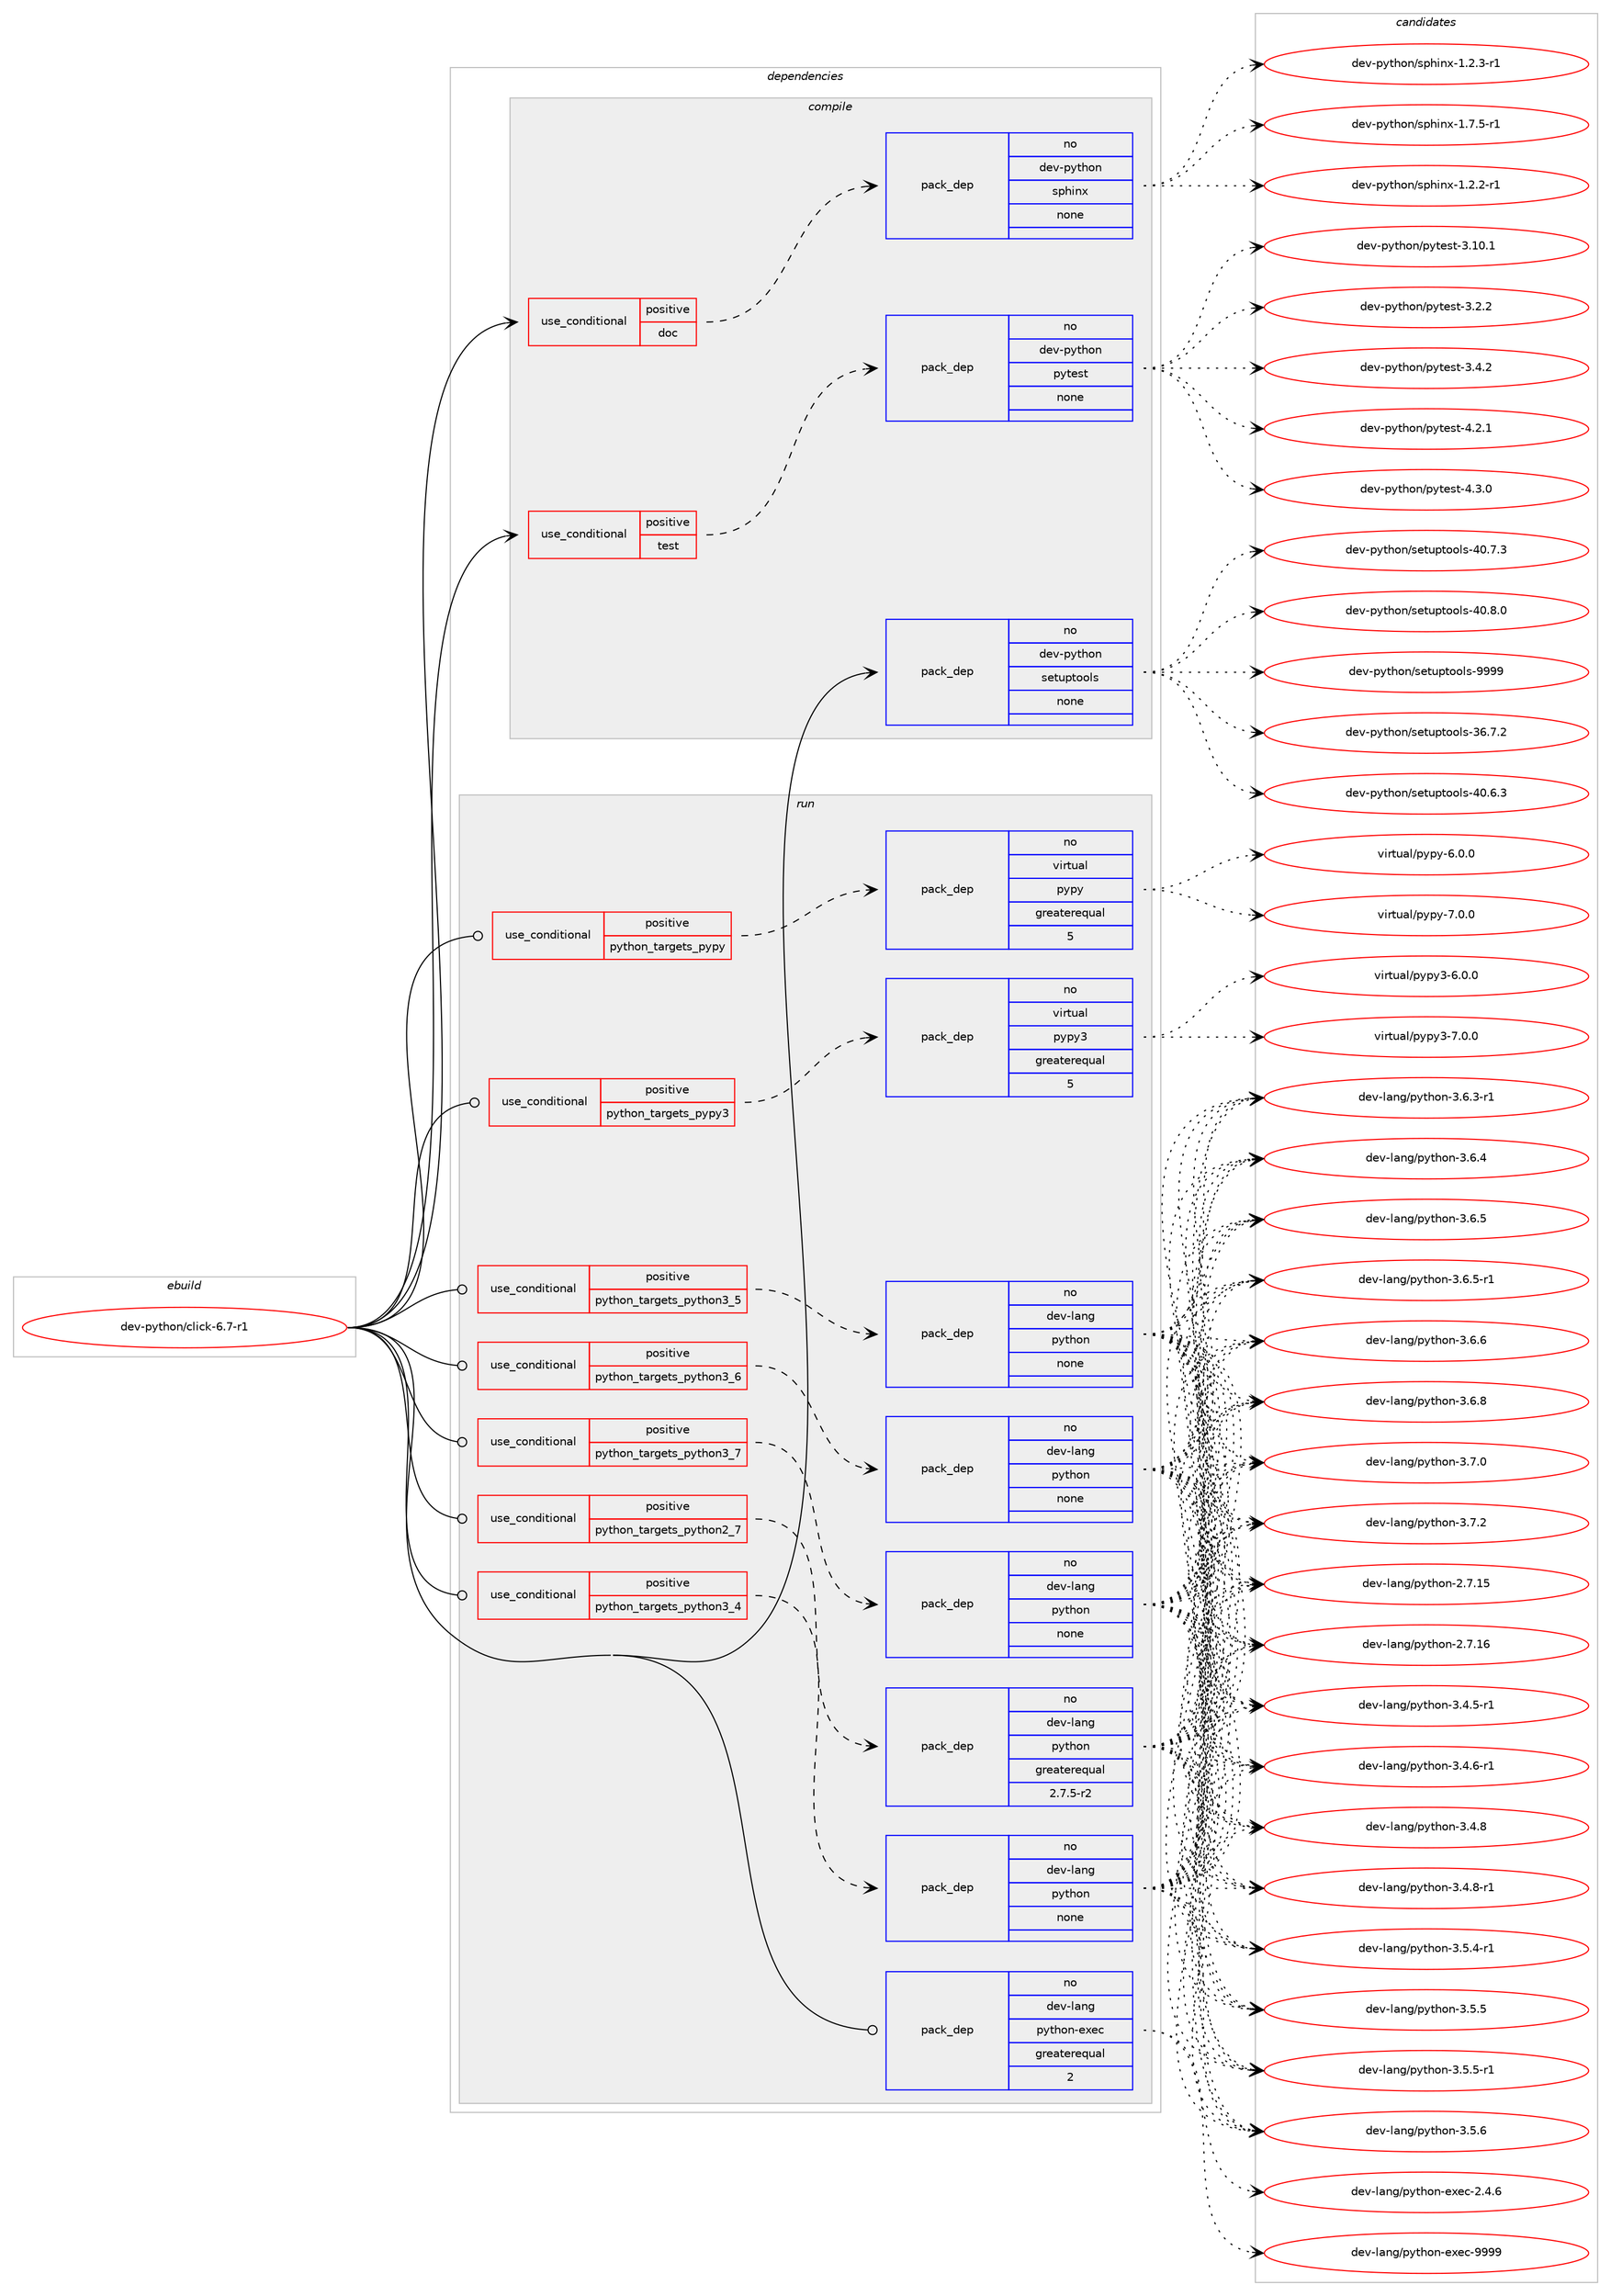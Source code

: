 digraph prolog {

# *************
# Graph options
# *************

newrank=true;
concentrate=true;
compound=true;
graph [rankdir=LR,fontname=Helvetica,fontsize=10,ranksep=1.5];#, ranksep=2.5, nodesep=0.2];
edge  [arrowhead=vee];
node  [fontname=Helvetica,fontsize=10];

# **********
# The ebuild
# **********

subgraph cluster_leftcol {
color=gray;
rank=same;
label=<<i>ebuild</i>>;
id [label="dev-python/click-6.7-r1", color=red, width=4, href="../dev-python/click-6.7-r1.svg"];
}

# ****************
# The dependencies
# ****************

subgraph cluster_midcol {
color=gray;
label=<<i>dependencies</i>>;
subgraph cluster_compile {
fillcolor="#eeeeee";
style=filled;
label=<<i>compile</i>>;
subgraph cond372418 {
dependency1403474 [label=<<TABLE BORDER="0" CELLBORDER="1" CELLSPACING="0" CELLPADDING="4"><TR><TD ROWSPAN="3" CELLPADDING="10">use_conditional</TD></TR><TR><TD>positive</TD></TR><TR><TD>doc</TD></TR></TABLE>>, shape=none, color=red];
subgraph pack1007821 {
dependency1403475 [label=<<TABLE BORDER="0" CELLBORDER="1" CELLSPACING="0" CELLPADDING="4" WIDTH="220"><TR><TD ROWSPAN="6" CELLPADDING="30">pack_dep</TD></TR><TR><TD WIDTH="110">no</TD></TR><TR><TD>dev-python</TD></TR><TR><TD>sphinx</TD></TR><TR><TD>none</TD></TR><TR><TD></TD></TR></TABLE>>, shape=none, color=blue];
}
dependency1403474:e -> dependency1403475:w [weight=20,style="dashed",arrowhead="vee"];
}
id:e -> dependency1403474:w [weight=20,style="solid",arrowhead="vee"];
subgraph cond372419 {
dependency1403476 [label=<<TABLE BORDER="0" CELLBORDER="1" CELLSPACING="0" CELLPADDING="4"><TR><TD ROWSPAN="3" CELLPADDING="10">use_conditional</TD></TR><TR><TD>positive</TD></TR><TR><TD>test</TD></TR></TABLE>>, shape=none, color=red];
subgraph pack1007822 {
dependency1403477 [label=<<TABLE BORDER="0" CELLBORDER="1" CELLSPACING="0" CELLPADDING="4" WIDTH="220"><TR><TD ROWSPAN="6" CELLPADDING="30">pack_dep</TD></TR><TR><TD WIDTH="110">no</TD></TR><TR><TD>dev-python</TD></TR><TR><TD>pytest</TD></TR><TR><TD>none</TD></TR><TR><TD></TD></TR></TABLE>>, shape=none, color=blue];
}
dependency1403476:e -> dependency1403477:w [weight=20,style="dashed",arrowhead="vee"];
}
id:e -> dependency1403476:w [weight=20,style="solid",arrowhead="vee"];
subgraph pack1007823 {
dependency1403478 [label=<<TABLE BORDER="0" CELLBORDER="1" CELLSPACING="0" CELLPADDING="4" WIDTH="220"><TR><TD ROWSPAN="6" CELLPADDING="30">pack_dep</TD></TR><TR><TD WIDTH="110">no</TD></TR><TR><TD>dev-python</TD></TR><TR><TD>setuptools</TD></TR><TR><TD>none</TD></TR><TR><TD></TD></TR></TABLE>>, shape=none, color=blue];
}
id:e -> dependency1403478:w [weight=20,style="solid",arrowhead="vee"];
}
subgraph cluster_compileandrun {
fillcolor="#eeeeee";
style=filled;
label=<<i>compile and run</i>>;
}
subgraph cluster_run {
fillcolor="#eeeeee";
style=filled;
label=<<i>run</i>>;
subgraph cond372420 {
dependency1403479 [label=<<TABLE BORDER="0" CELLBORDER="1" CELLSPACING="0" CELLPADDING="4"><TR><TD ROWSPAN="3" CELLPADDING="10">use_conditional</TD></TR><TR><TD>positive</TD></TR><TR><TD>python_targets_pypy</TD></TR></TABLE>>, shape=none, color=red];
subgraph pack1007824 {
dependency1403480 [label=<<TABLE BORDER="0" CELLBORDER="1" CELLSPACING="0" CELLPADDING="4" WIDTH="220"><TR><TD ROWSPAN="6" CELLPADDING="30">pack_dep</TD></TR><TR><TD WIDTH="110">no</TD></TR><TR><TD>virtual</TD></TR><TR><TD>pypy</TD></TR><TR><TD>greaterequal</TD></TR><TR><TD>5</TD></TR></TABLE>>, shape=none, color=blue];
}
dependency1403479:e -> dependency1403480:w [weight=20,style="dashed",arrowhead="vee"];
}
id:e -> dependency1403479:w [weight=20,style="solid",arrowhead="odot"];
subgraph cond372421 {
dependency1403481 [label=<<TABLE BORDER="0" CELLBORDER="1" CELLSPACING="0" CELLPADDING="4"><TR><TD ROWSPAN="3" CELLPADDING="10">use_conditional</TD></TR><TR><TD>positive</TD></TR><TR><TD>python_targets_pypy3</TD></TR></TABLE>>, shape=none, color=red];
subgraph pack1007825 {
dependency1403482 [label=<<TABLE BORDER="0" CELLBORDER="1" CELLSPACING="0" CELLPADDING="4" WIDTH="220"><TR><TD ROWSPAN="6" CELLPADDING="30">pack_dep</TD></TR><TR><TD WIDTH="110">no</TD></TR><TR><TD>virtual</TD></TR><TR><TD>pypy3</TD></TR><TR><TD>greaterequal</TD></TR><TR><TD>5</TD></TR></TABLE>>, shape=none, color=blue];
}
dependency1403481:e -> dependency1403482:w [weight=20,style="dashed",arrowhead="vee"];
}
id:e -> dependency1403481:w [weight=20,style="solid",arrowhead="odot"];
subgraph cond372422 {
dependency1403483 [label=<<TABLE BORDER="0" CELLBORDER="1" CELLSPACING="0" CELLPADDING="4"><TR><TD ROWSPAN="3" CELLPADDING="10">use_conditional</TD></TR><TR><TD>positive</TD></TR><TR><TD>python_targets_python2_7</TD></TR></TABLE>>, shape=none, color=red];
subgraph pack1007826 {
dependency1403484 [label=<<TABLE BORDER="0" CELLBORDER="1" CELLSPACING="0" CELLPADDING="4" WIDTH="220"><TR><TD ROWSPAN="6" CELLPADDING="30">pack_dep</TD></TR><TR><TD WIDTH="110">no</TD></TR><TR><TD>dev-lang</TD></TR><TR><TD>python</TD></TR><TR><TD>greaterequal</TD></TR><TR><TD>2.7.5-r2</TD></TR></TABLE>>, shape=none, color=blue];
}
dependency1403483:e -> dependency1403484:w [weight=20,style="dashed",arrowhead="vee"];
}
id:e -> dependency1403483:w [weight=20,style="solid",arrowhead="odot"];
subgraph cond372423 {
dependency1403485 [label=<<TABLE BORDER="0" CELLBORDER="1" CELLSPACING="0" CELLPADDING="4"><TR><TD ROWSPAN="3" CELLPADDING="10">use_conditional</TD></TR><TR><TD>positive</TD></TR><TR><TD>python_targets_python3_4</TD></TR></TABLE>>, shape=none, color=red];
subgraph pack1007827 {
dependency1403486 [label=<<TABLE BORDER="0" CELLBORDER="1" CELLSPACING="0" CELLPADDING="4" WIDTH="220"><TR><TD ROWSPAN="6" CELLPADDING="30">pack_dep</TD></TR><TR><TD WIDTH="110">no</TD></TR><TR><TD>dev-lang</TD></TR><TR><TD>python</TD></TR><TR><TD>none</TD></TR><TR><TD></TD></TR></TABLE>>, shape=none, color=blue];
}
dependency1403485:e -> dependency1403486:w [weight=20,style="dashed",arrowhead="vee"];
}
id:e -> dependency1403485:w [weight=20,style="solid",arrowhead="odot"];
subgraph cond372424 {
dependency1403487 [label=<<TABLE BORDER="0" CELLBORDER="1" CELLSPACING="0" CELLPADDING="4"><TR><TD ROWSPAN="3" CELLPADDING="10">use_conditional</TD></TR><TR><TD>positive</TD></TR><TR><TD>python_targets_python3_5</TD></TR></TABLE>>, shape=none, color=red];
subgraph pack1007828 {
dependency1403488 [label=<<TABLE BORDER="0" CELLBORDER="1" CELLSPACING="0" CELLPADDING="4" WIDTH="220"><TR><TD ROWSPAN="6" CELLPADDING="30">pack_dep</TD></TR><TR><TD WIDTH="110">no</TD></TR><TR><TD>dev-lang</TD></TR><TR><TD>python</TD></TR><TR><TD>none</TD></TR><TR><TD></TD></TR></TABLE>>, shape=none, color=blue];
}
dependency1403487:e -> dependency1403488:w [weight=20,style="dashed",arrowhead="vee"];
}
id:e -> dependency1403487:w [weight=20,style="solid",arrowhead="odot"];
subgraph cond372425 {
dependency1403489 [label=<<TABLE BORDER="0" CELLBORDER="1" CELLSPACING="0" CELLPADDING="4"><TR><TD ROWSPAN="3" CELLPADDING="10">use_conditional</TD></TR><TR><TD>positive</TD></TR><TR><TD>python_targets_python3_6</TD></TR></TABLE>>, shape=none, color=red];
subgraph pack1007829 {
dependency1403490 [label=<<TABLE BORDER="0" CELLBORDER="1" CELLSPACING="0" CELLPADDING="4" WIDTH="220"><TR><TD ROWSPAN="6" CELLPADDING="30">pack_dep</TD></TR><TR><TD WIDTH="110">no</TD></TR><TR><TD>dev-lang</TD></TR><TR><TD>python</TD></TR><TR><TD>none</TD></TR><TR><TD></TD></TR></TABLE>>, shape=none, color=blue];
}
dependency1403489:e -> dependency1403490:w [weight=20,style="dashed",arrowhead="vee"];
}
id:e -> dependency1403489:w [weight=20,style="solid",arrowhead="odot"];
subgraph cond372426 {
dependency1403491 [label=<<TABLE BORDER="0" CELLBORDER="1" CELLSPACING="0" CELLPADDING="4"><TR><TD ROWSPAN="3" CELLPADDING="10">use_conditional</TD></TR><TR><TD>positive</TD></TR><TR><TD>python_targets_python3_7</TD></TR></TABLE>>, shape=none, color=red];
subgraph pack1007830 {
dependency1403492 [label=<<TABLE BORDER="0" CELLBORDER="1" CELLSPACING="0" CELLPADDING="4" WIDTH="220"><TR><TD ROWSPAN="6" CELLPADDING="30">pack_dep</TD></TR><TR><TD WIDTH="110">no</TD></TR><TR><TD>dev-lang</TD></TR><TR><TD>python</TD></TR><TR><TD>none</TD></TR><TR><TD></TD></TR></TABLE>>, shape=none, color=blue];
}
dependency1403491:e -> dependency1403492:w [weight=20,style="dashed",arrowhead="vee"];
}
id:e -> dependency1403491:w [weight=20,style="solid",arrowhead="odot"];
subgraph pack1007831 {
dependency1403493 [label=<<TABLE BORDER="0" CELLBORDER="1" CELLSPACING="0" CELLPADDING="4" WIDTH="220"><TR><TD ROWSPAN="6" CELLPADDING="30">pack_dep</TD></TR><TR><TD WIDTH="110">no</TD></TR><TR><TD>dev-lang</TD></TR><TR><TD>python-exec</TD></TR><TR><TD>greaterequal</TD></TR><TR><TD>2</TD></TR></TABLE>>, shape=none, color=blue];
}
id:e -> dependency1403493:w [weight=20,style="solid",arrowhead="odot"];
}
}

# **************
# The candidates
# **************

subgraph cluster_choices {
rank=same;
color=gray;
label=<<i>candidates</i>>;

subgraph choice1007821 {
color=black;
nodesep=1;
choice10010111845112121116104111110471151121041051101204549465046504511449 [label="dev-python/sphinx-1.2.2-r1", color=red, width=4,href="../dev-python/sphinx-1.2.2-r1.svg"];
choice10010111845112121116104111110471151121041051101204549465046514511449 [label="dev-python/sphinx-1.2.3-r1", color=red, width=4,href="../dev-python/sphinx-1.2.3-r1.svg"];
choice10010111845112121116104111110471151121041051101204549465546534511449 [label="dev-python/sphinx-1.7.5-r1", color=red, width=4,href="../dev-python/sphinx-1.7.5-r1.svg"];
dependency1403475:e -> choice10010111845112121116104111110471151121041051101204549465046504511449:w [style=dotted,weight="100"];
dependency1403475:e -> choice10010111845112121116104111110471151121041051101204549465046514511449:w [style=dotted,weight="100"];
dependency1403475:e -> choice10010111845112121116104111110471151121041051101204549465546534511449:w [style=dotted,weight="100"];
}
subgraph choice1007822 {
color=black;
nodesep=1;
choice100101118451121211161041111104711212111610111511645514649484649 [label="dev-python/pytest-3.10.1", color=red, width=4,href="../dev-python/pytest-3.10.1.svg"];
choice1001011184511212111610411111047112121116101115116455146504650 [label="dev-python/pytest-3.2.2", color=red, width=4,href="../dev-python/pytest-3.2.2.svg"];
choice1001011184511212111610411111047112121116101115116455146524650 [label="dev-python/pytest-3.4.2", color=red, width=4,href="../dev-python/pytest-3.4.2.svg"];
choice1001011184511212111610411111047112121116101115116455246504649 [label="dev-python/pytest-4.2.1", color=red, width=4,href="../dev-python/pytest-4.2.1.svg"];
choice1001011184511212111610411111047112121116101115116455246514648 [label="dev-python/pytest-4.3.0", color=red, width=4,href="../dev-python/pytest-4.3.0.svg"];
dependency1403477:e -> choice100101118451121211161041111104711212111610111511645514649484649:w [style=dotted,weight="100"];
dependency1403477:e -> choice1001011184511212111610411111047112121116101115116455146504650:w [style=dotted,weight="100"];
dependency1403477:e -> choice1001011184511212111610411111047112121116101115116455146524650:w [style=dotted,weight="100"];
dependency1403477:e -> choice1001011184511212111610411111047112121116101115116455246504649:w [style=dotted,weight="100"];
dependency1403477:e -> choice1001011184511212111610411111047112121116101115116455246514648:w [style=dotted,weight="100"];
}
subgraph choice1007823 {
color=black;
nodesep=1;
choice100101118451121211161041111104711510111611711211611111110811545515446554650 [label="dev-python/setuptools-36.7.2", color=red, width=4,href="../dev-python/setuptools-36.7.2.svg"];
choice100101118451121211161041111104711510111611711211611111110811545524846544651 [label="dev-python/setuptools-40.6.3", color=red, width=4,href="../dev-python/setuptools-40.6.3.svg"];
choice100101118451121211161041111104711510111611711211611111110811545524846554651 [label="dev-python/setuptools-40.7.3", color=red, width=4,href="../dev-python/setuptools-40.7.3.svg"];
choice100101118451121211161041111104711510111611711211611111110811545524846564648 [label="dev-python/setuptools-40.8.0", color=red, width=4,href="../dev-python/setuptools-40.8.0.svg"];
choice10010111845112121116104111110471151011161171121161111111081154557575757 [label="dev-python/setuptools-9999", color=red, width=4,href="../dev-python/setuptools-9999.svg"];
dependency1403478:e -> choice100101118451121211161041111104711510111611711211611111110811545515446554650:w [style=dotted,weight="100"];
dependency1403478:e -> choice100101118451121211161041111104711510111611711211611111110811545524846544651:w [style=dotted,weight="100"];
dependency1403478:e -> choice100101118451121211161041111104711510111611711211611111110811545524846554651:w [style=dotted,weight="100"];
dependency1403478:e -> choice100101118451121211161041111104711510111611711211611111110811545524846564648:w [style=dotted,weight="100"];
dependency1403478:e -> choice10010111845112121116104111110471151011161171121161111111081154557575757:w [style=dotted,weight="100"];
}
subgraph choice1007824 {
color=black;
nodesep=1;
choice1181051141161179710847112121112121455446484648 [label="virtual/pypy-6.0.0", color=red, width=4,href="../virtual/pypy-6.0.0.svg"];
choice1181051141161179710847112121112121455546484648 [label="virtual/pypy-7.0.0", color=red, width=4,href="../virtual/pypy-7.0.0.svg"];
dependency1403480:e -> choice1181051141161179710847112121112121455446484648:w [style=dotted,weight="100"];
dependency1403480:e -> choice1181051141161179710847112121112121455546484648:w [style=dotted,weight="100"];
}
subgraph choice1007825 {
color=black;
nodesep=1;
choice118105114116117971084711212111212151455446484648 [label="virtual/pypy3-6.0.0", color=red, width=4,href="../virtual/pypy3-6.0.0.svg"];
choice118105114116117971084711212111212151455546484648 [label="virtual/pypy3-7.0.0", color=red, width=4,href="../virtual/pypy3-7.0.0.svg"];
dependency1403482:e -> choice118105114116117971084711212111212151455446484648:w [style=dotted,weight="100"];
dependency1403482:e -> choice118105114116117971084711212111212151455546484648:w [style=dotted,weight="100"];
}
subgraph choice1007826 {
color=black;
nodesep=1;
choice10010111845108971101034711212111610411111045504655464953 [label="dev-lang/python-2.7.15", color=red, width=4,href="../dev-lang/python-2.7.15.svg"];
choice10010111845108971101034711212111610411111045504655464954 [label="dev-lang/python-2.7.16", color=red, width=4,href="../dev-lang/python-2.7.16.svg"];
choice1001011184510897110103471121211161041111104551465246534511449 [label="dev-lang/python-3.4.5-r1", color=red, width=4,href="../dev-lang/python-3.4.5-r1.svg"];
choice1001011184510897110103471121211161041111104551465246544511449 [label="dev-lang/python-3.4.6-r1", color=red, width=4,href="../dev-lang/python-3.4.6-r1.svg"];
choice100101118451089711010347112121116104111110455146524656 [label="dev-lang/python-3.4.8", color=red, width=4,href="../dev-lang/python-3.4.8.svg"];
choice1001011184510897110103471121211161041111104551465246564511449 [label="dev-lang/python-3.4.8-r1", color=red, width=4,href="../dev-lang/python-3.4.8-r1.svg"];
choice1001011184510897110103471121211161041111104551465346524511449 [label="dev-lang/python-3.5.4-r1", color=red, width=4,href="../dev-lang/python-3.5.4-r1.svg"];
choice100101118451089711010347112121116104111110455146534653 [label="dev-lang/python-3.5.5", color=red, width=4,href="../dev-lang/python-3.5.5.svg"];
choice1001011184510897110103471121211161041111104551465346534511449 [label="dev-lang/python-3.5.5-r1", color=red, width=4,href="../dev-lang/python-3.5.5-r1.svg"];
choice100101118451089711010347112121116104111110455146534654 [label="dev-lang/python-3.5.6", color=red, width=4,href="../dev-lang/python-3.5.6.svg"];
choice1001011184510897110103471121211161041111104551465446514511449 [label="dev-lang/python-3.6.3-r1", color=red, width=4,href="../dev-lang/python-3.6.3-r1.svg"];
choice100101118451089711010347112121116104111110455146544652 [label="dev-lang/python-3.6.4", color=red, width=4,href="../dev-lang/python-3.6.4.svg"];
choice100101118451089711010347112121116104111110455146544653 [label="dev-lang/python-3.6.5", color=red, width=4,href="../dev-lang/python-3.6.5.svg"];
choice1001011184510897110103471121211161041111104551465446534511449 [label="dev-lang/python-3.6.5-r1", color=red, width=4,href="../dev-lang/python-3.6.5-r1.svg"];
choice100101118451089711010347112121116104111110455146544654 [label="dev-lang/python-3.6.6", color=red, width=4,href="../dev-lang/python-3.6.6.svg"];
choice100101118451089711010347112121116104111110455146544656 [label="dev-lang/python-3.6.8", color=red, width=4,href="../dev-lang/python-3.6.8.svg"];
choice100101118451089711010347112121116104111110455146554648 [label="dev-lang/python-3.7.0", color=red, width=4,href="../dev-lang/python-3.7.0.svg"];
choice100101118451089711010347112121116104111110455146554650 [label="dev-lang/python-3.7.2", color=red, width=4,href="../dev-lang/python-3.7.2.svg"];
dependency1403484:e -> choice10010111845108971101034711212111610411111045504655464953:w [style=dotted,weight="100"];
dependency1403484:e -> choice10010111845108971101034711212111610411111045504655464954:w [style=dotted,weight="100"];
dependency1403484:e -> choice1001011184510897110103471121211161041111104551465246534511449:w [style=dotted,weight="100"];
dependency1403484:e -> choice1001011184510897110103471121211161041111104551465246544511449:w [style=dotted,weight="100"];
dependency1403484:e -> choice100101118451089711010347112121116104111110455146524656:w [style=dotted,weight="100"];
dependency1403484:e -> choice1001011184510897110103471121211161041111104551465246564511449:w [style=dotted,weight="100"];
dependency1403484:e -> choice1001011184510897110103471121211161041111104551465346524511449:w [style=dotted,weight="100"];
dependency1403484:e -> choice100101118451089711010347112121116104111110455146534653:w [style=dotted,weight="100"];
dependency1403484:e -> choice1001011184510897110103471121211161041111104551465346534511449:w [style=dotted,weight="100"];
dependency1403484:e -> choice100101118451089711010347112121116104111110455146534654:w [style=dotted,weight="100"];
dependency1403484:e -> choice1001011184510897110103471121211161041111104551465446514511449:w [style=dotted,weight="100"];
dependency1403484:e -> choice100101118451089711010347112121116104111110455146544652:w [style=dotted,weight="100"];
dependency1403484:e -> choice100101118451089711010347112121116104111110455146544653:w [style=dotted,weight="100"];
dependency1403484:e -> choice1001011184510897110103471121211161041111104551465446534511449:w [style=dotted,weight="100"];
dependency1403484:e -> choice100101118451089711010347112121116104111110455146544654:w [style=dotted,weight="100"];
dependency1403484:e -> choice100101118451089711010347112121116104111110455146544656:w [style=dotted,weight="100"];
dependency1403484:e -> choice100101118451089711010347112121116104111110455146554648:w [style=dotted,weight="100"];
dependency1403484:e -> choice100101118451089711010347112121116104111110455146554650:w [style=dotted,weight="100"];
}
subgraph choice1007827 {
color=black;
nodesep=1;
choice10010111845108971101034711212111610411111045504655464953 [label="dev-lang/python-2.7.15", color=red, width=4,href="../dev-lang/python-2.7.15.svg"];
choice10010111845108971101034711212111610411111045504655464954 [label="dev-lang/python-2.7.16", color=red, width=4,href="../dev-lang/python-2.7.16.svg"];
choice1001011184510897110103471121211161041111104551465246534511449 [label="dev-lang/python-3.4.5-r1", color=red, width=4,href="../dev-lang/python-3.4.5-r1.svg"];
choice1001011184510897110103471121211161041111104551465246544511449 [label="dev-lang/python-3.4.6-r1", color=red, width=4,href="../dev-lang/python-3.4.6-r1.svg"];
choice100101118451089711010347112121116104111110455146524656 [label="dev-lang/python-3.4.8", color=red, width=4,href="../dev-lang/python-3.4.8.svg"];
choice1001011184510897110103471121211161041111104551465246564511449 [label="dev-lang/python-3.4.8-r1", color=red, width=4,href="../dev-lang/python-3.4.8-r1.svg"];
choice1001011184510897110103471121211161041111104551465346524511449 [label="dev-lang/python-3.5.4-r1", color=red, width=4,href="../dev-lang/python-3.5.4-r1.svg"];
choice100101118451089711010347112121116104111110455146534653 [label="dev-lang/python-3.5.5", color=red, width=4,href="../dev-lang/python-3.5.5.svg"];
choice1001011184510897110103471121211161041111104551465346534511449 [label="dev-lang/python-3.5.5-r1", color=red, width=4,href="../dev-lang/python-3.5.5-r1.svg"];
choice100101118451089711010347112121116104111110455146534654 [label="dev-lang/python-3.5.6", color=red, width=4,href="../dev-lang/python-3.5.6.svg"];
choice1001011184510897110103471121211161041111104551465446514511449 [label="dev-lang/python-3.6.3-r1", color=red, width=4,href="../dev-lang/python-3.6.3-r1.svg"];
choice100101118451089711010347112121116104111110455146544652 [label="dev-lang/python-3.6.4", color=red, width=4,href="../dev-lang/python-3.6.4.svg"];
choice100101118451089711010347112121116104111110455146544653 [label="dev-lang/python-3.6.5", color=red, width=4,href="../dev-lang/python-3.6.5.svg"];
choice1001011184510897110103471121211161041111104551465446534511449 [label="dev-lang/python-3.6.5-r1", color=red, width=4,href="../dev-lang/python-3.6.5-r1.svg"];
choice100101118451089711010347112121116104111110455146544654 [label="dev-lang/python-3.6.6", color=red, width=4,href="../dev-lang/python-3.6.6.svg"];
choice100101118451089711010347112121116104111110455146544656 [label="dev-lang/python-3.6.8", color=red, width=4,href="../dev-lang/python-3.6.8.svg"];
choice100101118451089711010347112121116104111110455146554648 [label="dev-lang/python-3.7.0", color=red, width=4,href="../dev-lang/python-3.7.0.svg"];
choice100101118451089711010347112121116104111110455146554650 [label="dev-lang/python-3.7.2", color=red, width=4,href="../dev-lang/python-3.7.2.svg"];
dependency1403486:e -> choice10010111845108971101034711212111610411111045504655464953:w [style=dotted,weight="100"];
dependency1403486:e -> choice10010111845108971101034711212111610411111045504655464954:w [style=dotted,weight="100"];
dependency1403486:e -> choice1001011184510897110103471121211161041111104551465246534511449:w [style=dotted,weight="100"];
dependency1403486:e -> choice1001011184510897110103471121211161041111104551465246544511449:w [style=dotted,weight="100"];
dependency1403486:e -> choice100101118451089711010347112121116104111110455146524656:w [style=dotted,weight="100"];
dependency1403486:e -> choice1001011184510897110103471121211161041111104551465246564511449:w [style=dotted,weight="100"];
dependency1403486:e -> choice1001011184510897110103471121211161041111104551465346524511449:w [style=dotted,weight="100"];
dependency1403486:e -> choice100101118451089711010347112121116104111110455146534653:w [style=dotted,weight="100"];
dependency1403486:e -> choice1001011184510897110103471121211161041111104551465346534511449:w [style=dotted,weight="100"];
dependency1403486:e -> choice100101118451089711010347112121116104111110455146534654:w [style=dotted,weight="100"];
dependency1403486:e -> choice1001011184510897110103471121211161041111104551465446514511449:w [style=dotted,weight="100"];
dependency1403486:e -> choice100101118451089711010347112121116104111110455146544652:w [style=dotted,weight="100"];
dependency1403486:e -> choice100101118451089711010347112121116104111110455146544653:w [style=dotted,weight="100"];
dependency1403486:e -> choice1001011184510897110103471121211161041111104551465446534511449:w [style=dotted,weight="100"];
dependency1403486:e -> choice100101118451089711010347112121116104111110455146544654:w [style=dotted,weight="100"];
dependency1403486:e -> choice100101118451089711010347112121116104111110455146544656:w [style=dotted,weight="100"];
dependency1403486:e -> choice100101118451089711010347112121116104111110455146554648:w [style=dotted,weight="100"];
dependency1403486:e -> choice100101118451089711010347112121116104111110455146554650:w [style=dotted,weight="100"];
}
subgraph choice1007828 {
color=black;
nodesep=1;
choice10010111845108971101034711212111610411111045504655464953 [label="dev-lang/python-2.7.15", color=red, width=4,href="../dev-lang/python-2.7.15.svg"];
choice10010111845108971101034711212111610411111045504655464954 [label="dev-lang/python-2.7.16", color=red, width=4,href="../dev-lang/python-2.7.16.svg"];
choice1001011184510897110103471121211161041111104551465246534511449 [label="dev-lang/python-3.4.5-r1", color=red, width=4,href="../dev-lang/python-3.4.5-r1.svg"];
choice1001011184510897110103471121211161041111104551465246544511449 [label="dev-lang/python-3.4.6-r1", color=red, width=4,href="../dev-lang/python-3.4.6-r1.svg"];
choice100101118451089711010347112121116104111110455146524656 [label="dev-lang/python-3.4.8", color=red, width=4,href="../dev-lang/python-3.4.8.svg"];
choice1001011184510897110103471121211161041111104551465246564511449 [label="dev-lang/python-3.4.8-r1", color=red, width=4,href="../dev-lang/python-3.4.8-r1.svg"];
choice1001011184510897110103471121211161041111104551465346524511449 [label="dev-lang/python-3.5.4-r1", color=red, width=4,href="../dev-lang/python-3.5.4-r1.svg"];
choice100101118451089711010347112121116104111110455146534653 [label="dev-lang/python-3.5.5", color=red, width=4,href="../dev-lang/python-3.5.5.svg"];
choice1001011184510897110103471121211161041111104551465346534511449 [label="dev-lang/python-3.5.5-r1", color=red, width=4,href="../dev-lang/python-3.5.5-r1.svg"];
choice100101118451089711010347112121116104111110455146534654 [label="dev-lang/python-3.5.6", color=red, width=4,href="../dev-lang/python-3.5.6.svg"];
choice1001011184510897110103471121211161041111104551465446514511449 [label="dev-lang/python-3.6.3-r1", color=red, width=4,href="../dev-lang/python-3.6.3-r1.svg"];
choice100101118451089711010347112121116104111110455146544652 [label="dev-lang/python-3.6.4", color=red, width=4,href="../dev-lang/python-3.6.4.svg"];
choice100101118451089711010347112121116104111110455146544653 [label="dev-lang/python-3.6.5", color=red, width=4,href="../dev-lang/python-3.6.5.svg"];
choice1001011184510897110103471121211161041111104551465446534511449 [label="dev-lang/python-3.6.5-r1", color=red, width=4,href="../dev-lang/python-3.6.5-r1.svg"];
choice100101118451089711010347112121116104111110455146544654 [label="dev-lang/python-3.6.6", color=red, width=4,href="../dev-lang/python-3.6.6.svg"];
choice100101118451089711010347112121116104111110455146544656 [label="dev-lang/python-3.6.8", color=red, width=4,href="../dev-lang/python-3.6.8.svg"];
choice100101118451089711010347112121116104111110455146554648 [label="dev-lang/python-3.7.0", color=red, width=4,href="../dev-lang/python-3.7.0.svg"];
choice100101118451089711010347112121116104111110455146554650 [label="dev-lang/python-3.7.2", color=red, width=4,href="../dev-lang/python-3.7.2.svg"];
dependency1403488:e -> choice10010111845108971101034711212111610411111045504655464953:w [style=dotted,weight="100"];
dependency1403488:e -> choice10010111845108971101034711212111610411111045504655464954:w [style=dotted,weight="100"];
dependency1403488:e -> choice1001011184510897110103471121211161041111104551465246534511449:w [style=dotted,weight="100"];
dependency1403488:e -> choice1001011184510897110103471121211161041111104551465246544511449:w [style=dotted,weight="100"];
dependency1403488:e -> choice100101118451089711010347112121116104111110455146524656:w [style=dotted,weight="100"];
dependency1403488:e -> choice1001011184510897110103471121211161041111104551465246564511449:w [style=dotted,weight="100"];
dependency1403488:e -> choice1001011184510897110103471121211161041111104551465346524511449:w [style=dotted,weight="100"];
dependency1403488:e -> choice100101118451089711010347112121116104111110455146534653:w [style=dotted,weight="100"];
dependency1403488:e -> choice1001011184510897110103471121211161041111104551465346534511449:w [style=dotted,weight="100"];
dependency1403488:e -> choice100101118451089711010347112121116104111110455146534654:w [style=dotted,weight="100"];
dependency1403488:e -> choice1001011184510897110103471121211161041111104551465446514511449:w [style=dotted,weight="100"];
dependency1403488:e -> choice100101118451089711010347112121116104111110455146544652:w [style=dotted,weight="100"];
dependency1403488:e -> choice100101118451089711010347112121116104111110455146544653:w [style=dotted,weight="100"];
dependency1403488:e -> choice1001011184510897110103471121211161041111104551465446534511449:w [style=dotted,weight="100"];
dependency1403488:e -> choice100101118451089711010347112121116104111110455146544654:w [style=dotted,weight="100"];
dependency1403488:e -> choice100101118451089711010347112121116104111110455146544656:w [style=dotted,weight="100"];
dependency1403488:e -> choice100101118451089711010347112121116104111110455146554648:w [style=dotted,weight="100"];
dependency1403488:e -> choice100101118451089711010347112121116104111110455146554650:w [style=dotted,weight="100"];
}
subgraph choice1007829 {
color=black;
nodesep=1;
choice10010111845108971101034711212111610411111045504655464953 [label="dev-lang/python-2.7.15", color=red, width=4,href="../dev-lang/python-2.7.15.svg"];
choice10010111845108971101034711212111610411111045504655464954 [label="dev-lang/python-2.7.16", color=red, width=4,href="../dev-lang/python-2.7.16.svg"];
choice1001011184510897110103471121211161041111104551465246534511449 [label="dev-lang/python-3.4.5-r1", color=red, width=4,href="../dev-lang/python-3.4.5-r1.svg"];
choice1001011184510897110103471121211161041111104551465246544511449 [label="dev-lang/python-3.4.6-r1", color=red, width=4,href="../dev-lang/python-3.4.6-r1.svg"];
choice100101118451089711010347112121116104111110455146524656 [label="dev-lang/python-3.4.8", color=red, width=4,href="../dev-lang/python-3.4.8.svg"];
choice1001011184510897110103471121211161041111104551465246564511449 [label="dev-lang/python-3.4.8-r1", color=red, width=4,href="../dev-lang/python-3.4.8-r1.svg"];
choice1001011184510897110103471121211161041111104551465346524511449 [label="dev-lang/python-3.5.4-r1", color=red, width=4,href="../dev-lang/python-3.5.4-r1.svg"];
choice100101118451089711010347112121116104111110455146534653 [label="dev-lang/python-3.5.5", color=red, width=4,href="../dev-lang/python-3.5.5.svg"];
choice1001011184510897110103471121211161041111104551465346534511449 [label="dev-lang/python-3.5.5-r1", color=red, width=4,href="../dev-lang/python-3.5.5-r1.svg"];
choice100101118451089711010347112121116104111110455146534654 [label="dev-lang/python-3.5.6", color=red, width=4,href="../dev-lang/python-3.5.6.svg"];
choice1001011184510897110103471121211161041111104551465446514511449 [label="dev-lang/python-3.6.3-r1", color=red, width=4,href="../dev-lang/python-3.6.3-r1.svg"];
choice100101118451089711010347112121116104111110455146544652 [label="dev-lang/python-3.6.4", color=red, width=4,href="../dev-lang/python-3.6.4.svg"];
choice100101118451089711010347112121116104111110455146544653 [label="dev-lang/python-3.6.5", color=red, width=4,href="../dev-lang/python-3.6.5.svg"];
choice1001011184510897110103471121211161041111104551465446534511449 [label="dev-lang/python-3.6.5-r1", color=red, width=4,href="../dev-lang/python-3.6.5-r1.svg"];
choice100101118451089711010347112121116104111110455146544654 [label="dev-lang/python-3.6.6", color=red, width=4,href="../dev-lang/python-3.6.6.svg"];
choice100101118451089711010347112121116104111110455146544656 [label="dev-lang/python-3.6.8", color=red, width=4,href="../dev-lang/python-3.6.8.svg"];
choice100101118451089711010347112121116104111110455146554648 [label="dev-lang/python-3.7.0", color=red, width=4,href="../dev-lang/python-3.7.0.svg"];
choice100101118451089711010347112121116104111110455146554650 [label="dev-lang/python-3.7.2", color=red, width=4,href="../dev-lang/python-3.7.2.svg"];
dependency1403490:e -> choice10010111845108971101034711212111610411111045504655464953:w [style=dotted,weight="100"];
dependency1403490:e -> choice10010111845108971101034711212111610411111045504655464954:w [style=dotted,weight="100"];
dependency1403490:e -> choice1001011184510897110103471121211161041111104551465246534511449:w [style=dotted,weight="100"];
dependency1403490:e -> choice1001011184510897110103471121211161041111104551465246544511449:w [style=dotted,weight="100"];
dependency1403490:e -> choice100101118451089711010347112121116104111110455146524656:w [style=dotted,weight="100"];
dependency1403490:e -> choice1001011184510897110103471121211161041111104551465246564511449:w [style=dotted,weight="100"];
dependency1403490:e -> choice1001011184510897110103471121211161041111104551465346524511449:w [style=dotted,weight="100"];
dependency1403490:e -> choice100101118451089711010347112121116104111110455146534653:w [style=dotted,weight="100"];
dependency1403490:e -> choice1001011184510897110103471121211161041111104551465346534511449:w [style=dotted,weight="100"];
dependency1403490:e -> choice100101118451089711010347112121116104111110455146534654:w [style=dotted,weight="100"];
dependency1403490:e -> choice1001011184510897110103471121211161041111104551465446514511449:w [style=dotted,weight="100"];
dependency1403490:e -> choice100101118451089711010347112121116104111110455146544652:w [style=dotted,weight="100"];
dependency1403490:e -> choice100101118451089711010347112121116104111110455146544653:w [style=dotted,weight="100"];
dependency1403490:e -> choice1001011184510897110103471121211161041111104551465446534511449:w [style=dotted,weight="100"];
dependency1403490:e -> choice100101118451089711010347112121116104111110455146544654:w [style=dotted,weight="100"];
dependency1403490:e -> choice100101118451089711010347112121116104111110455146544656:w [style=dotted,weight="100"];
dependency1403490:e -> choice100101118451089711010347112121116104111110455146554648:w [style=dotted,weight="100"];
dependency1403490:e -> choice100101118451089711010347112121116104111110455146554650:w [style=dotted,weight="100"];
}
subgraph choice1007830 {
color=black;
nodesep=1;
choice10010111845108971101034711212111610411111045504655464953 [label="dev-lang/python-2.7.15", color=red, width=4,href="../dev-lang/python-2.7.15.svg"];
choice10010111845108971101034711212111610411111045504655464954 [label="dev-lang/python-2.7.16", color=red, width=4,href="../dev-lang/python-2.7.16.svg"];
choice1001011184510897110103471121211161041111104551465246534511449 [label="dev-lang/python-3.4.5-r1", color=red, width=4,href="../dev-lang/python-3.4.5-r1.svg"];
choice1001011184510897110103471121211161041111104551465246544511449 [label="dev-lang/python-3.4.6-r1", color=red, width=4,href="../dev-lang/python-3.4.6-r1.svg"];
choice100101118451089711010347112121116104111110455146524656 [label="dev-lang/python-3.4.8", color=red, width=4,href="../dev-lang/python-3.4.8.svg"];
choice1001011184510897110103471121211161041111104551465246564511449 [label="dev-lang/python-3.4.8-r1", color=red, width=4,href="../dev-lang/python-3.4.8-r1.svg"];
choice1001011184510897110103471121211161041111104551465346524511449 [label="dev-lang/python-3.5.4-r1", color=red, width=4,href="../dev-lang/python-3.5.4-r1.svg"];
choice100101118451089711010347112121116104111110455146534653 [label="dev-lang/python-3.5.5", color=red, width=4,href="../dev-lang/python-3.5.5.svg"];
choice1001011184510897110103471121211161041111104551465346534511449 [label="dev-lang/python-3.5.5-r1", color=red, width=4,href="../dev-lang/python-3.5.5-r1.svg"];
choice100101118451089711010347112121116104111110455146534654 [label="dev-lang/python-3.5.6", color=red, width=4,href="../dev-lang/python-3.5.6.svg"];
choice1001011184510897110103471121211161041111104551465446514511449 [label="dev-lang/python-3.6.3-r1", color=red, width=4,href="../dev-lang/python-3.6.3-r1.svg"];
choice100101118451089711010347112121116104111110455146544652 [label="dev-lang/python-3.6.4", color=red, width=4,href="../dev-lang/python-3.6.4.svg"];
choice100101118451089711010347112121116104111110455146544653 [label="dev-lang/python-3.6.5", color=red, width=4,href="../dev-lang/python-3.6.5.svg"];
choice1001011184510897110103471121211161041111104551465446534511449 [label="dev-lang/python-3.6.5-r1", color=red, width=4,href="../dev-lang/python-3.6.5-r1.svg"];
choice100101118451089711010347112121116104111110455146544654 [label="dev-lang/python-3.6.6", color=red, width=4,href="../dev-lang/python-3.6.6.svg"];
choice100101118451089711010347112121116104111110455146544656 [label="dev-lang/python-3.6.8", color=red, width=4,href="../dev-lang/python-3.6.8.svg"];
choice100101118451089711010347112121116104111110455146554648 [label="dev-lang/python-3.7.0", color=red, width=4,href="../dev-lang/python-3.7.0.svg"];
choice100101118451089711010347112121116104111110455146554650 [label="dev-lang/python-3.7.2", color=red, width=4,href="../dev-lang/python-3.7.2.svg"];
dependency1403492:e -> choice10010111845108971101034711212111610411111045504655464953:w [style=dotted,weight="100"];
dependency1403492:e -> choice10010111845108971101034711212111610411111045504655464954:w [style=dotted,weight="100"];
dependency1403492:e -> choice1001011184510897110103471121211161041111104551465246534511449:w [style=dotted,weight="100"];
dependency1403492:e -> choice1001011184510897110103471121211161041111104551465246544511449:w [style=dotted,weight="100"];
dependency1403492:e -> choice100101118451089711010347112121116104111110455146524656:w [style=dotted,weight="100"];
dependency1403492:e -> choice1001011184510897110103471121211161041111104551465246564511449:w [style=dotted,weight="100"];
dependency1403492:e -> choice1001011184510897110103471121211161041111104551465346524511449:w [style=dotted,weight="100"];
dependency1403492:e -> choice100101118451089711010347112121116104111110455146534653:w [style=dotted,weight="100"];
dependency1403492:e -> choice1001011184510897110103471121211161041111104551465346534511449:w [style=dotted,weight="100"];
dependency1403492:e -> choice100101118451089711010347112121116104111110455146534654:w [style=dotted,weight="100"];
dependency1403492:e -> choice1001011184510897110103471121211161041111104551465446514511449:w [style=dotted,weight="100"];
dependency1403492:e -> choice100101118451089711010347112121116104111110455146544652:w [style=dotted,weight="100"];
dependency1403492:e -> choice100101118451089711010347112121116104111110455146544653:w [style=dotted,weight="100"];
dependency1403492:e -> choice1001011184510897110103471121211161041111104551465446534511449:w [style=dotted,weight="100"];
dependency1403492:e -> choice100101118451089711010347112121116104111110455146544654:w [style=dotted,weight="100"];
dependency1403492:e -> choice100101118451089711010347112121116104111110455146544656:w [style=dotted,weight="100"];
dependency1403492:e -> choice100101118451089711010347112121116104111110455146554648:w [style=dotted,weight="100"];
dependency1403492:e -> choice100101118451089711010347112121116104111110455146554650:w [style=dotted,weight="100"];
}
subgraph choice1007831 {
color=black;
nodesep=1;
choice1001011184510897110103471121211161041111104510112010199455046524654 [label="dev-lang/python-exec-2.4.6", color=red, width=4,href="../dev-lang/python-exec-2.4.6.svg"];
choice10010111845108971101034711212111610411111045101120101994557575757 [label="dev-lang/python-exec-9999", color=red, width=4,href="../dev-lang/python-exec-9999.svg"];
dependency1403493:e -> choice1001011184510897110103471121211161041111104510112010199455046524654:w [style=dotted,weight="100"];
dependency1403493:e -> choice10010111845108971101034711212111610411111045101120101994557575757:w [style=dotted,weight="100"];
}
}

}
